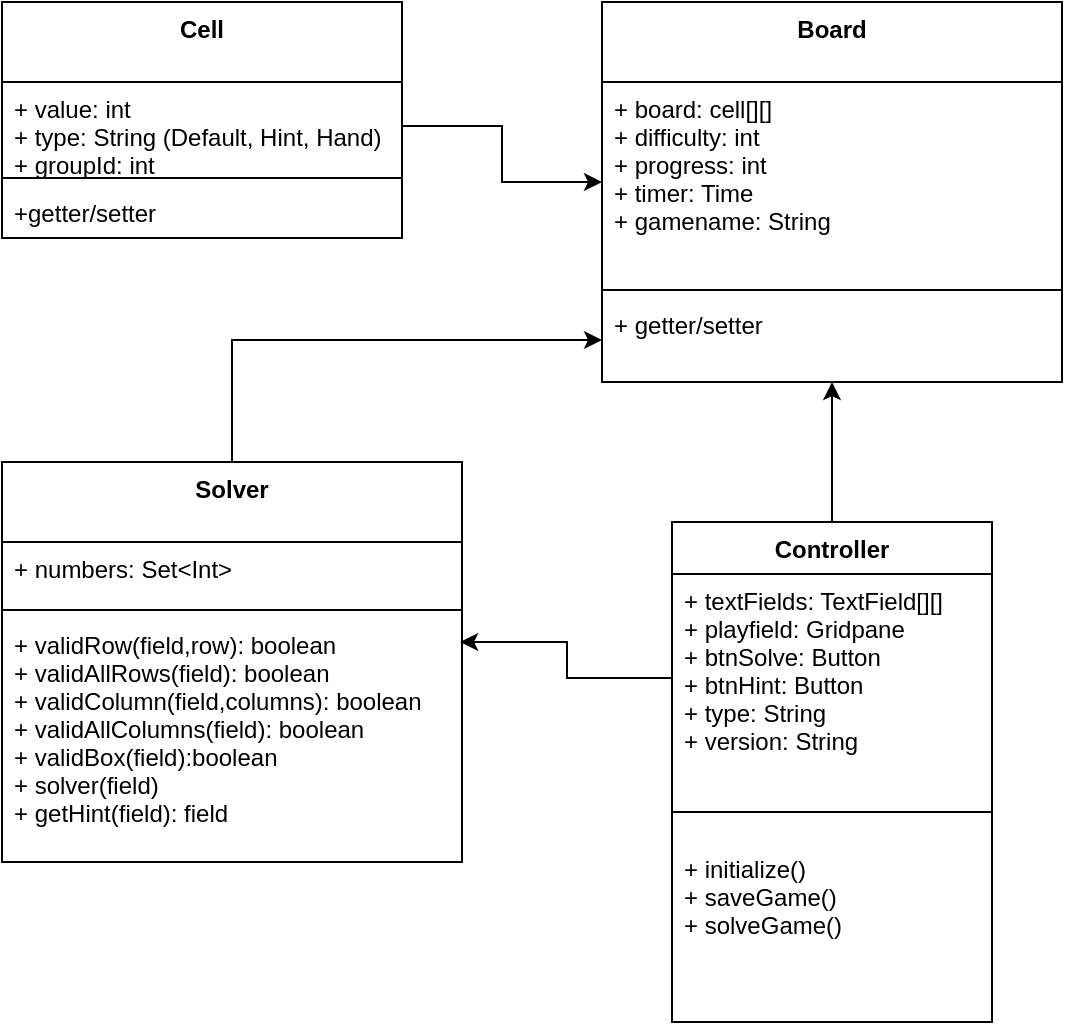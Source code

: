 <mxfile version="14.4.3" type="device"><diagram id="C5RBs43oDa-KdzZeNtuy" name="Page-1"><mxGraphModel dx="1326" dy="806" grid="1" gridSize="10" guides="1" tooltips="1" connect="1" arrows="1" fold="1" page="1" pageScale="1" pageWidth="827" pageHeight="1169" math="0" shadow="0"><root><mxCell id="WIyWlLk6GJQsqaUBKTNV-0"/><mxCell id="WIyWlLk6GJQsqaUBKTNV-1" parent="WIyWlLk6GJQsqaUBKTNV-0"/><mxCell id="m3FbLj-P99xVovBnL8hq-0" value="Board" style="swimlane;fontStyle=1;align=center;verticalAlign=top;childLayout=stackLayout;horizontal=1;startSize=40;horizontalStack=0;resizeParent=1;resizeParentMax=0;resizeLast=0;collapsible=1;marginBottom=0;" parent="WIyWlLk6GJQsqaUBKTNV-1" vertex="1"><mxGeometry x="320" y="130" width="230" height="190" as="geometry"/></mxCell><mxCell id="m3FbLj-P99xVovBnL8hq-1" value="+ board: cell[][]&#10;+ difficulty: int&#10;+ progress: int&#10;+ timer: Time&#10;+ gamename: String" style="text;strokeColor=none;fillColor=none;align=left;verticalAlign=top;spacingLeft=4;spacingRight=4;overflow=hidden;rotatable=0;points=[[0,0.5],[1,0.5]];portConstraint=eastwest;" parent="m3FbLj-P99xVovBnL8hq-0" vertex="1"><mxGeometry y="40" width="230" height="100" as="geometry"/></mxCell><mxCell id="m3FbLj-P99xVovBnL8hq-2" value="" style="line;strokeWidth=1;fillColor=none;align=left;verticalAlign=middle;spacingTop=-1;spacingLeft=3;spacingRight=3;rotatable=0;labelPosition=right;points=[];portConstraint=eastwest;" parent="m3FbLj-P99xVovBnL8hq-0" vertex="1"><mxGeometry y="140" width="230" height="8" as="geometry"/></mxCell><mxCell id="m3FbLj-P99xVovBnL8hq-3" value="+ getter/setter" style="text;strokeColor=none;fillColor=none;align=left;verticalAlign=top;spacingLeft=4;spacingRight=4;overflow=hidden;rotatable=0;points=[[0,0.5],[1,0.5]];portConstraint=eastwest;" parent="m3FbLj-P99xVovBnL8hq-0" vertex="1"><mxGeometry y="148" width="230" height="42" as="geometry"/></mxCell><mxCell id="m3FbLj-P99xVovBnL8hq-4" value="Cell" style="swimlane;fontStyle=1;align=center;verticalAlign=top;childLayout=stackLayout;horizontal=1;startSize=40;horizontalStack=0;resizeParent=1;resizeParentMax=0;resizeLast=0;collapsible=1;marginBottom=0;" parent="WIyWlLk6GJQsqaUBKTNV-1" vertex="1"><mxGeometry x="20" y="130" width="200" height="118" as="geometry"/></mxCell><mxCell id="m3FbLj-P99xVovBnL8hq-5" value="+ value: int&#10;+ type: String (Default, Hint, Hand)&#10;+ groupId: int" style="text;strokeColor=none;fillColor=none;align=left;verticalAlign=top;spacingLeft=4;spacingRight=4;overflow=hidden;rotatable=0;points=[[0,0.5],[1,0.5]];portConstraint=eastwest;" parent="m3FbLj-P99xVovBnL8hq-4" vertex="1"><mxGeometry y="40" width="200" height="44" as="geometry"/></mxCell><mxCell id="m3FbLj-P99xVovBnL8hq-6" value="" style="line;strokeWidth=1;fillColor=none;align=left;verticalAlign=middle;spacingTop=-1;spacingLeft=3;spacingRight=3;rotatable=0;labelPosition=right;points=[];portConstraint=eastwest;" parent="m3FbLj-P99xVovBnL8hq-4" vertex="1"><mxGeometry y="84" width="200" height="8" as="geometry"/></mxCell><mxCell id="m3FbLj-P99xVovBnL8hq-7" value="+getter/setter" style="text;strokeColor=none;fillColor=none;align=left;verticalAlign=top;spacingLeft=4;spacingRight=4;overflow=hidden;rotatable=0;points=[[0,0.5],[1,0.5]];portConstraint=eastwest;" parent="m3FbLj-P99xVovBnL8hq-4" vertex="1"><mxGeometry y="92" width="200" height="26" as="geometry"/></mxCell><mxCell id="CklUGklvyz_XO0Oc-KFI-11" style="edgeStyle=orthogonalEdgeStyle;rounded=0;orthogonalLoop=1;jettySize=auto;html=1;" parent="WIyWlLk6GJQsqaUBKTNV-1" source="TiUkKKSj6pM0aKzSN-kj-2" target="m3FbLj-P99xVovBnL8hq-0" edge="1"><mxGeometry relative="1" as="geometry"/></mxCell><mxCell id="TiUkKKSj6pM0aKzSN-kj-2" value="Controller" style="swimlane;fontStyle=1;align=center;verticalAlign=top;childLayout=stackLayout;horizontal=1;startSize=26;horizontalStack=0;resizeParent=1;resizeParentMax=0;resizeLast=0;collapsible=1;marginBottom=0;" parent="WIyWlLk6GJQsqaUBKTNV-1" vertex="1"><mxGeometry x="355" y="390" width="160" height="250" as="geometry"/></mxCell><mxCell id="TiUkKKSj6pM0aKzSN-kj-12" value="+ textFields: TextField[][]&#10;+ playfield: Gridpane&#10;+ btnSolve: Button&#10;+ btnHint: Button&#10;+ type: String&#10;+ version: String" style="text;strokeColor=none;fillColor=none;align=left;verticalAlign=top;spacingLeft=4;spacingRight=4;overflow=hidden;rotatable=0;points=[[0,0.5],[1,0.5]];portConstraint=eastwest;" parent="TiUkKKSj6pM0aKzSN-kj-2" vertex="1"><mxGeometry y="26" width="160" height="104" as="geometry"/></mxCell><mxCell id="TiUkKKSj6pM0aKzSN-kj-3" value="" style="line;strokeWidth=1;fillColor=none;align=left;verticalAlign=middle;spacingTop=-1;spacingLeft=3;spacingRight=3;rotatable=0;labelPosition=right;points=[];portConstraint=eastwest;" parent="TiUkKKSj6pM0aKzSN-kj-2" vertex="1"><mxGeometry y="130" width="160" height="30" as="geometry"/></mxCell><mxCell id="TiUkKKSj6pM0aKzSN-kj-4" value="+ initialize()&#10;+ saveGame()&#10;+ solveGame()&#10;&#10;" style="text;strokeColor=none;fillColor=none;align=left;verticalAlign=top;spacingLeft=4;spacingRight=4;overflow=hidden;rotatable=0;points=[[0,0.5],[1,0.5]];portConstraint=eastwest;" parent="TiUkKKSj6pM0aKzSN-kj-2" vertex="1"><mxGeometry y="160" width="160" height="90" as="geometry"/></mxCell><mxCell id="LRvScxpyNKvuOJBxSwvm-10" style="edgeStyle=orthogonalEdgeStyle;rounded=0;orthogonalLoop=1;jettySize=auto;html=1;entryX=0;entryY=0.5;entryDx=0;entryDy=0;" parent="WIyWlLk6GJQsqaUBKTNV-1" source="LRvScxpyNKvuOJBxSwvm-4" target="m3FbLj-P99xVovBnL8hq-3" edge="1"><mxGeometry relative="1" as="geometry"/></mxCell><mxCell id="LRvScxpyNKvuOJBxSwvm-4" value="Solver" style="swimlane;fontStyle=1;align=center;verticalAlign=top;childLayout=stackLayout;horizontal=1;startSize=40;horizontalStack=0;resizeParent=1;resizeParentMax=0;resizeLast=0;collapsible=1;marginBottom=0;" parent="WIyWlLk6GJQsqaUBKTNV-1" vertex="1"><mxGeometry x="20" y="360" width="230" height="200" as="geometry"/></mxCell><mxCell id="LRvScxpyNKvuOJBxSwvm-5" value="+ numbers: Set&lt;Int&gt;" style="text;strokeColor=none;fillColor=none;align=left;verticalAlign=top;spacingLeft=4;spacingRight=4;overflow=hidden;rotatable=0;points=[[0,0.5],[1,0.5]];portConstraint=eastwest;" parent="LRvScxpyNKvuOJBxSwvm-4" vertex="1"><mxGeometry y="40" width="230" height="30" as="geometry"/></mxCell><mxCell id="LRvScxpyNKvuOJBxSwvm-6" value="" style="line;strokeWidth=1;fillColor=none;align=left;verticalAlign=middle;spacingTop=-1;spacingLeft=3;spacingRight=3;rotatable=0;labelPosition=right;points=[];portConstraint=eastwest;" parent="LRvScxpyNKvuOJBxSwvm-4" vertex="1"><mxGeometry y="70" width="230" height="8" as="geometry"/></mxCell><mxCell id="LRvScxpyNKvuOJBxSwvm-7" value="+ validRow(field,row): boolean&#10;+ validAllRows(field): boolean&#10;+ validColumn(field,columns): boolean&#10;+ validAllColumns(field): boolean&#10;+ validBox(field):boolean&#10;+ solver(field)&#10;+ getHint(field): field" style="text;strokeColor=none;fillColor=none;align=left;verticalAlign=top;spacingLeft=4;spacingRight=4;overflow=hidden;rotatable=0;points=[[0,0.5],[1,0.5]];portConstraint=eastwest;" parent="LRvScxpyNKvuOJBxSwvm-4" vertex="1"><mxGeometry y="78" width="230" height="122" as="geometry"/></mxCell><mxCell id="LRvScxpyNKvuOJBxSwvm-9" style="edgeStyle=orthogonalEdgeStyle;rounded=0;orthogonalLoop=1;jettySize=auto;html=1;exitX=1;exitY=0.5;exitDx=0;exitDy=0;" parent="WIyWlLk6GJQsqaUBKTNV-1" source="m3FbLj-P99xVovBnL8hq-5" target="m3FbLj-P99xVovBnL8hq-1" edge="1"><mxGeometry relative="1" as="geometry"/></mxCell><mxCell id="LRvScxpyNKvuOJBxSwvm-11" style="edgeStyle=orthogonalEdgeStyle;rounded=0;orthogonalLoop=1;jettySize=auto;html=1;entryX=0.996;entryY=0.098;entryDx=0;entryDy=0;entryPerimeter=0;" parent="WIyWlLk6GJQsqaUBKTNV-1" source="TiUkKKSj6pM0aKzSN-kj-12" target="LRvScxpyNKvuOJBxSwvm-7" edge="1"><mxGeometry relative="1" as="geometry"/></mxCell></root></mxGraphModel></diagram></mxfile>